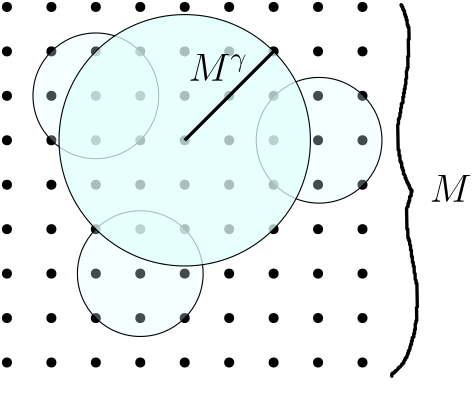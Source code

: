 <?xml version="1.0"?>
<!DOCTYPE ipe SYSTEM "ipe.dtd">
<ipe version="70218" creator="Ipe 7.2.24">
<info created="D:20230213170557" modified="D:20230213170557"/>
<ipestyle name="basic">
<symbol name="arrow/arc(spx)">
<path stroke="sym-stroke" fill="sym-stroke" pen="sym-pen">
0 0 m
-1 0.333 l
-1 -0.333 l
h
</path>
</symbol>
<symbol name="arrow/farc(spx)">
<path stroke="sym-stroke" fill="white" pen="sym-pen">
0 0 m
-1 0.333 l
-1 -0.333 l
h
</path>
</symbol>
<symbol name="arrow/ptarc(spx)">
<path stroke="sym-stroke" fill="sym-stroke" pen="sym-pen">
0 0 m
-1 0.333 l
-0.8 0 l
-1 -0.333 l
h
</path>
</symbol>
<symbol name="arrow/fptarc(spx)">
<path stroke="sym-stroke" fill="white" pen="sym-pen">
0 0 m
-1 0.333 l
-0.8 0 l
-1 -0.333 l
h
</path>
</symbol>
<symbol name="mark/circle(sx)" transformations="translations">
<path fill="sym-stroke">
0.6 0 0 0.6 0 0 e
0.4 0 0 0.4 0 0 e
</path>
</symbol>
<symbol name="mark/disk(sx)" transformations="translations">
<path fill="sym-stroke">
0.6 0 0 0.6 0 0 e
</path>
</symbol>
<symbol name="mark/fdisk(sfx)" transformations="translations">
<group>
<path fill="sym-fill">
0.5 0 0 0.5 0 0 e
</path>
<path fill="sym-stroke" fillrule="eofill">
0.6 0 0 0.6 0 0 e
0.4 0 0 0.4 0 0 e
</path>
</group>
</symbol>
<symbol name="mark/box(sx)" transformations="translations">
<path fill="sym-stroke" fillrule="eofill">
-0.6 -0.6 m
0.6 -0.6 l
0.6 0.6 l
-0.6 0.6 l
h
-0.4 -0.4 m
0.4 -0.4 l
0.4 0.4 l
-0.4 0.4 l
h
</path>
</symbol>
<symbol name="mark/square(sx)" transformations="translations">
<path fill="sym-stroke">
-0.6 -0.6 m
0.6 -0.6 l
0.6 0.6 l
-0.6 0.6 l
h
</path>
</symbol>
<symbol name="mark/fsquare(sfx)" transformations="translations">
<group>
<path fill="sym-fill">
-0.5 -0.5 m
0.5 -0.5 l
0.5 0.5 l
-0.5 0.5 l
h
</path>
<path fill="sym-stroke" fillrule="eofill">
-0.6 -0.6 m
0.6 -0.6 l
0.6 0.6 l
-0.6 0.6 l
h
-0.4 -0.4 m
0.4 -0.4 l
0.4 0.4 l
-0.4 0.4 l
h
</path>
</group>
</symbol>
<symbol name="mark/cross(sx)" transformations="translations">
<group>
<path fill="sym-stroke">
-0.43 -0.57 m
0.57 0.43 l
0.43 0.57 l
-0.57 -0.43 l
h
</path>
<path fill="sym-stroke">
-0.43 0.57 m
0.57 -0.43 l
0.43 -0.57 l
-0.57 0.43 l
h
</path>
</group>
</symbol>
<symbol name="arrow/fnormal(spx)">
<path stroke="sym-stroke" fill="white" pen="sym-pen">
0 0 m
-1 0.333 l
-1 -0.333 l
h
</path>
</symbol>
<symbol name="arrow/pointed(spx)">
<path stroke="sym-stroke" fill="sym-stroke" pen="sym-pen">
0 0 m
-1 0.333 l
-0.8 0 l
-1 -0.333 l
h
</path>
</symbol>
<symbol name="arrow/fpointed(spx)">
<path stroke="sym-stroke" fill="white" pen="sym-pen">
0 0 m
-1 0.333 l
-0.8 0 l
-1 -0.333 l
h
</path>
</symbol>
<symbol name="arrow/linear(spx)">
<path stroke="sym-stroke" pen="sym-pen">
-1 0.333 m
0 0 l
-1 -0.333 l
</path>
</symbol>
<symbol name="arrow/fdouble(spx)">
<path stroke="sym-stroke" fill="white" pen="sym-pen">
0 0 m
-1 0.333 l
-1 -0.333 l
h
-1 0 m
-2 0.333 l
-2 -0.333 l
h
</path>
</symbol>
<symbol name="arrow/double(spx)">
<path stroke="sym-stroke" fill="sym-stroke" pen="sym-pen">
0 0 m
-1 0.333 l
-1 -0.333 l
h
-1 0 m
-2 0.333 l
-2 -0.333 l
h
</path>
</symbol>
<symbol name="arrow/mid-normal(spx)">
<path stroke="sym-stroke" fill="sym-stroke" pen="sym-pen">
0.5 0 m
-0.5 0.333 l
-0.5 -0.333 l
h
</path>
</symbol>
<symbol name="arrow/mid-fnormal(spx)">
<path stroke="sym-stroke" fill="white" pen="sym-pen">
0.5 0 m
-0.5 0.333 l
-0.5 -0.333 l
h
</path>
</symbol>
<symbol name="arrow/mid-pointed(spx)">
<path stroke="sym-stroke" fill="sym-stroke" pen="sym-pen">
0.5 0 m
-0.5 0.333 l
-0.3 0 l
-0.5 -0.333 l
h
</path>
</symbol>
<symbol name="arrow/mid-fpointed(spx)">
<path stroke="sym-stroke" fill="white" pen="sym-pen">
0.5 0 m
-0.5 0.333 l
-0.3 0 l
-0.5 -0.333 l
h
</path>
</symbol>
<symbol name="arrow/mid-double(spx)">
<path stroke="sym-stroke" fill="sym-stroke" pen="sym-pen">
1 0 m
0 0.333 l
0 -0.333 l
h
0 0 m
-1 0.333 l
-1 -0.333 l
h
</path>
</symbol>
<symbol name="arrow/mid-fdouble(spx)">
<path stroke="sym-stroke" fill="white" pen="sym-pen">
1 0 m
0 0.333 l
0 -0.333 l
h
0 0 m
-1 0.333 l
-1 -0.333 l
h
</path>
</symbol>
<anglesize name="22.5 deg" value="22.5"/>
<anglesize name="30 deg" value="30"/>
<anglesize name="45 deg" value="45"/>
<anglesize name="60 deg" value="60"/>
<anglesize name="90 deg" value="90"/>
<arrowsize name="large" value="10"/>
<arrowsize name="small" value="5"/>
<arrowsize name="tiny" value="3"/>
<color name="blue" value="0 0 1"/>
<color name="brown" value="0.647 0.165 0.165"/>
<color name="darkblue" value="0 0 0.545"/>
<color name="darkcyan" value="0 0.545 0.545"/>
<color name="darkgray" value="0.663"/>
<color name="darkgreen" value="0 0.392 0"/>
<color name="darkmagenta" value="0.545 0 0.545"/>
<color name="darkorange" value="1 0.549 0"/>
<color name="darkred" value="0.545 0 0"/>
<color name="gold" value="1 0.843 0"/>
<color name="gray" value="0.745"/>
<color name="green" value="0 1 0"/>
<color name="lightblue" value="0.678 0.847 0.902"/>
<color name="lightcyan" value="0.878 1 1"/>
<color name="lightgray" value="0.827"/>
<color name="lightgreen" value="0.565 0.933 0.565"/>
<color name="lightyellow" value="1 1 0.878"/>
<color name="navy" value="0 0 0.502"/>
<color name="orange" value="1 0.647 0"/>
<color name="pink" value="1 0.753 0.796"/>
<color name="purple" value="0.627 0.125 0.941"/>
<color name="red" value="1 0 0"/>
<color name="seagreen" value="0.18 0.545 0.341"/>
<color name="turquoise" value="0.251 0.878 0.816"/>
<color name="violet" value="0.933 0.51 0.933"/>
<color name="yellow" value="1 1 0"/>
<dashstyle name="dash dot dotted" value="[4 2 1 2 1 2] 0"/>
<dashstyle name="dash dotted" value="[4 2 1 2] 0"/>
<dashstyle name="dashed" value="[4] 0"/>
<dashstyle name="dotted" value="[1 3] 0"/>
<gridsize name="10 pts (~3.5 mm)" value="10"/>
<gridsize name="14 pts (~5 mm)" value="14"/>
<gridsize name="16 pts (~6 mm)" value="16"/>
<gridsize name="20 pts (~7 mm)" value="20"/>
<gridsize name="28 pts (~10 mm)" value="28"/>
<gridsize name="32 pts (~12 mm)" value="32"/>
<gridsize name="4 pts" value="4"/>
<gridsize name="56 pts (~20 mm)" value="56"/>
<gridsize name="8 pts (~3 mm)" value="8"/>
<opacity name="10%" value="0.1"/>
<opacity name="30%" value="0.3"/>
<opacity name="50%" value="0.5"/>
<opacity name="75%" value="0.75"/>
<pen name="fat" value="1.2"/>
<pen name="heavier" value="0.8"/>
<pen name="ultrafat" value="2"/>
<symbolsize name="large" value="5"/>
<symbolsize name="small" value="2"/>
<symbolsize name="tiny" value="1.1"/>
<textsize name="Huge" value="\Huge"/>
<textsize name="LARGE" value="\LARGE"/>
<textsize name="Large" value="\Large"/>
<textsize name="footnote" value="\footnotesize"/>
<textsize name="huge" value="\huge"/>
<textsize name="large" value="\large"/>
<textsize name="small" value="\small"/>
<textsize name="tiny" value="\tiny"/>
<textstyle name="center" begin="\begin{center}" end="\end{center}"/>
<textstyle name="item" begin="\begin{itemize}\item{}" end="\end{itemize}"/>
<textstyle name="itemize" begin="\begin{itemize}" end="\end{itemize}"/>
<tiling name="falling" angle="-60" step="4" width="1"/>
<tiling name="rising" angle="30" step="4" width="1"/>
</ipestyle>
<page>
<layer name="alpha"/>
<view layers="alpha" active="alpha"/>
<use layer="alpha" name="mark/disk(sx)" pos="128 768" size="normal" stroke="black"/>
<use name="mark/disk(sx)" pos="128 752" size="normal" stroke="black"/>
<use name="mark/disk(sx)" pos="128 736" size="normal" stroke="black"/>
<use name="mark/disk(sx)" pos="128 720" size="normal" stroke="black"/>
<use name="mark/disk(sx)" pos="128 704" size="normal" stroke="black"/>
<use name="mark/disk(sx)" pos="128 688" size="normal" stroke="black"/>
<use name="mark/disk(sx)" pos="128 672" size="normal" stroke="black"/>
<use name="mark/disk(sx)" pos="128 656" size="normal" stroke="black"/>
<use name="mark/disk(sx)" pos="128 640" size="normal" stroke="black"/>
<use matrix="1 0 0 1 16 0" name="mark/disk(sx)" pos="128 768" size="normal" stroke="black"/>
<use matrix="1 0 0 1 16 0" name="mark/disk(sx)" pos="128 752" size="normal" stroke="black"/>
<use matrix="1 0 0 1 16 0" name="mark/disk(sx)" pos="128 736" size="normal" stroke="black"/>
<use matrix="1 0 0 1 16 0" name="mark/disk(sx)" pos="128 720" size="normal" stroke="black"/>
<use matrix="1 0 0 1 16 0" name="mark/disk(sx)" pos="128 704" size="normal" stroke="black"/>
<use matrix="1 0 0 1 16 0" name="mark/disk(sx)" pos="128 688" size="normal" stroke="black"/>
<use matrix="1 0 0 1 16 0" name="mark/disk(sx)" pos="128 672" size="normal" stroke="black"/>
<use matrix="1 0 0 1 16 0" name="mark/disk(sx)" pos="128 656" size="normal" stroke="black"/>
<use matrix="1 0 0 1 16 0" name="mark/disk(sx)" pos="128 640" size="normal" stroke="black"/>
<use matrix="1 0 0 1 32 0" name="mark/disk(sx)" pos="128 768" size="normal" stroke="black"/>
<use matrix="1 0 0 1 32 0" name="mark/disk(sx)" pos="128 752" size="normal" stroke="black"/>
<use matrix="1 0 0 1 32 0" name="mark/disk(sx)" pos="128 736" size="normal" stroke="black"/>
<use matrix="1 0 0 1 32 0" name="mark/disk(sx)" pos="128 720" size="normal" stroke="black"/>
<use matrix="1 0 0 1 32 0" name="mark/disk(sx)" pos="128 704" size="normal" stroke="black"/>
<use matrix="1 0 0 1 32 0" name="mark/disk(sx)" pos="128 688" size="normal" stroke="black"/>
<use matrix="1 0 0 1 32 0" name="mark/disk(sx)" pos="128 672" size="normal" stroke="black"/>
<use matrix="1 0 0 1 32 0" name="mark/disk(sx)" pos="128 656" size="normal" stroke="black"/>
<use matrix="1 0 0 1 32 0" name="mark/disk(sx)" pos="128 640" size="normal" stroke="black"/>
<use matrix="1 0 0 1 48 0" name="mark/disk(sx)" pos="128 768" size="normal" stroke="black"/>
<use matrix="1 0 0 1 48 0" name="mark/disk(sx)" pos="128 752" size="normal" stroke="black"/>
<use matrix="1 0 0 1 48 0" name="mark/disk(sx)" pos="128 736" size="normal" stroke="black"/>
<use matrix="1 0 0 1 48 0" name="mark/disk(sx)" pos="128 720" size="normal" stroke="black"/>
<use matrix="1 0 0 1 48 0" name="mark/disk(sx)" pos="128 704" size="normal" stroke="black"/>
<use matrix="1 0 0 1 48 0" name="mark/disk(sx)" pos="128 688" size="normal" stroke="black"/>
<use matrix="1 0 0 1 48 0" name="mark/disk(sx)" pos="128 672" size="normal" stroke="black"/>
<use matrix="1 0 0 1 48 0" name="mark/disk(sx)" pos="128 656" size="normal" stroke="black"/>
<use matrix="1 0 0 1 48 0" name="mark/disk(sx)" pos="128 640" size="normal" stroke="black"/>
<use matrix="1 0 0 1 64 0" name="mark/disk(sx)" pos="128 768" size="normal" stroke="black"/>
<use matrix="1 0 0 1 64 0" name="mark/disk(sx)" pos="128 752" size="normal" stroke="black"/>
<use matrix="1 0 0 1 64 0" name="mark/disk(sx)" pos="128 736" size="normal" stroke="black"/>
<use matrix="1 0 0 1 64 0" name="mark/disk(sx)" pos="128 720" size="normal" stroke="black"/>
<use matrix="1 0 0 1 64 0" name="mark/disk(sx)" pos="128 704" size="normal" stroke="black"/>
<use matrix="1 0 0 1 64 0" name="mark/disk(sx)" pos="128 688" size="normal" stroke="black"/>
<use matrix="1 0 0 1 64 0" name="mark/disk(sx)" pos="128 672" size="normal" stroke="black"/>
<use matrix="1 0 0 1 64 0" name="mark/disk(sx)" pos="128 656" size="normal" stroke="black"/>
<use matrix="1 0 0 1 64 0" name="mark/disk(sx)" pos="128 640" size="normal" stroke="black"/>
<use matrix="1 0 0 1 80 0" name="mark/disk(sx)" pos="128 768" size="normal" stroke="black"/>
<use matrix="1 0 0 1 80 0" name="mark/disk(sx)" pos="128 752" size="normal" stroke="black"/>
<use matrix="1 0 0 1 80 0" name="mark/disk(sx)" pos="128 736" size="normal" stroke="black"/>
<use matrix="1 0 0 1 80 0" name="mark/disk(sx)" pos="128 720" size="normal" stroke="black"/>
<use matrix="1 0 0 1 80 0" name="mark/disk(sx)" pos="128 704" size="normal" stroke="black"/>
<use matrix="1 0 0 1 80 0" name="mark/disk(sx)" pos="128 688" size="normal" stroke="black"/>
<use matrix="1 0 0 1 80 0" name="mark/disk(sx)" pos="128 672" size="normal" stroke="black"/>
<use matrix="1 0 0 1 80 0" name="mark/disk(sx)" pos="128 656" size="normal" stroke="black"/>
<use matrix="1 0 0 1 80 0" name="mark/disk(sx)" pos="128 640" size="normal" stroke="black"/>
<use matrix="1 0 0 1 96 0" name="mark/disk(sx)" pos="128 768" size="normal" stroke="black"/>
<use matrix="1 0 0 1 96 0" name="mark/disk(sx)" pos="128 752" size="normal" stroke="black"/>
<use matrix="1 0 0 1 96 0" name="mark/disk(sx)" pos="128 736" size="normal" stroke="black"/>
<use matrix="1 0 0 1 96 0" name="mark/disk(sx)" pos="128 720" size="normal" stroke="black"/>
<use matrix="1 0 0 1 96 0" name="mark/disk(sx)" pos="128 704" size="normal" stroke="black"/>
<use matrix="1 0 0 1 96 0" name="mark/disk(sx)" pos="128 688" size="normal" stroke="black"/>
<use matrix="1 0 0 1 96 0" name="mark/disk(sx)" pos="128 672" size="normal" stroke="black"/>
<use matrix="1 0 0 1 96 0" name="mark/disk(sx)" pos="128 656" size="normal" stroke="black"/>
<use matrix="1 0 0 1 96 0" name="mark/disk(sx)" pos="128 640" size="normal" stroke="black"/>
<use matrix="1 0 0 1 112 0" name="mark/disk(sx)" pos="128 768" size="normal" stroke="black"/>
<use matrix="1 0 0 1 112 0" name="mark/disk(sx)" pos="128 752" size="normal" stroke="black"/>
<use matrix="1 0 0 1 112 0" name="mark/disk(sx)" pos="128 736" size="normal" stroke="black"/>
<use matrix="1 0 0 1 112 0" name="mark/disk(sx)" pos="128 720" size="normal" stroke="black"/>
<use matrix="1 0 0 1 112 0" name="mark/disk(sx)" pos="128 704" size="normal" stroke="black"/>
<use matrix="1 0 0 1 112 0" name="mark/disk(sx)" pos="128 688" size="normal" stroke="black"/>
<use matrix="1 0 0 1 112 0" name="mark/disk(sx)" pos="128 672" size="normal" stroke="black"/>
<use matrix="1 0 0 1 112 0" name="mark/disk(sx)" pos="128 656" size="normal" stroke="black"/>
<use matrix="1 0 0 1 112 0" name="mark/disk(sx)" pos="128 640" size="normal" stroke="black"/>
<use matrix="1 0 0 1 128 0" name="mark/disk(sx)" pos="128 768" size="normal" stroke="black"/>
<use matrix="1 0 0 1 128 0" name="mark/disk(sx)" pos="128 752" size="normal" stroke="black"/>
<use matrix="1 0 0 1 128 0" name="mark/disk(sx)" pos="128 736" size="normal" stroke="black"/>
<use matrix="1 0 0 1 128 0" name="mark/disk(sx)" pos="128 720" size="normal" stroke="black"/>
<use matrix="1 0 0 1 128 0" name="mark/disk(sx)" pos="128 704" size="normal" stroke="black"/>
<use matrix="1 0 0 1 128 0" name="mark/disk(sx)" pos="128 688" size="normal" stroke="black"/>
<use matrix="1 0 0 1 128 0" name="mark/disk(sx)" pos="128 672" size="normal" stroke="black"/>
<use matrix="1 0 0 1 128 0" name="mark/disk(sx)" pos="128 656" size="normal" stroke="black"/>
<use matrix="1 0 0 1 128 0" name="mark/disk(sx)" pos="128 640" size="normal" stroke="black"/>
<path stroke="black" fill="lightcyan" opacity="30%" stroke-opacity="opaque">
22.6274 0 0 22.6274 160 736 e
</path>
<path matrix="1 0 0 1 0.379174 0" stroke="black" fill="lightcyan" opacity="30%" stroke-opacity="opaque">
22.6274 0 0 22.6274 240 720 e
</path>
<path stroke="black" fill="lightcyan" opacity="30%" stroke-opacity="opaque">
22.6274 0 0 22.6274 176 672 e
</path>
<path stroke="black" fill="lightcyan" opacity="75%" stroke-opacity="opaque">
45.2548 0 0 45.2548 192 720 e
</path>
<path stroke="black" fill="lightcyan" pen="fat" opacity="75%" stroke-opacity="opaque">
192 720 m
224 752
224 752 c
</path>
<text matrix="1 0 0 1 -1.89587 -1.51669" transformations="translations" pos="195.246 742.971" stroke="black" type="label" width="21.298" height="9.803" depth="0" valign="baseline" size="Large" style="math">M^\gamma</text>
<path stroke="black" pen="fat">
240 624 m
240 624 l
</path>
<path matrix="-0.0186821 0.999825 -0.999825 -0.0186821 899.469 519.852" stroke="black" pen="fat" cap="1" join="1">
127.013 630.639 m
127.889 630.639 l
127.889 630.348 l
128.181 630.348 l
128.181 629.764 l
128.472 629.764 l
128.472 629.472 l
128.764 629.472 l
128.764 629.18 l
129.056 629.18 l
129.056 628.888 l
129.64 628.304 l
129.932 628.304 l
129.932 628.013 l
130.224 628.013 l
130.224 627.721 l
130.807 627.137 l
131.099 627.137 l
131.099 626.845 l
131.391 626.845 l
131.683 626.553 l
131.683 626.261 l
132.267 626.261 l
132.559 625.97 l
132.85 625.97 l
132.85 625.678 l
133.434 625.678 l
133.434 625.386 l
133.726 625.386 l
133.726 625.094 l
134.31 625.094 l
134.602 624.802 l
135.185 624.802 l
135.185 624.51 l
136.061 624.51 l
136.061 624.218 l
136.353 624.218 l
136.645 623.927 l
137.52 623.927 l
137.812 623.635 l
138.396 623.635 l
138.396 623.343 l
139.563 623.343 l
139.563 623.051 l
140.731 623.051 l
140.731 622.759 l
141.023 622.759 l
141.023 622.467 l
142.19 622.467 l
142.19 622.175 l
143.649 622.175 l
143.649 621.883 l
145.692 621.883 l
145.984 621.592 l
146.86 621.592 l
146.86 621.3 l
151.53 621.3 l
151.822 621.008 l
160.286 621.008 l
160.286 621.3 l
161.453 621.3 l
161.745 621.592 l
163.788 621.592 l
164.08 621.883 l
166.415 621.883 l
166.415 622.175 l
167.874 622.175 l
167.874 622.467 l
169.917 622.467 l
169.917 622.759 l
172.252 622.759 l
172.252 623.051 l
174.003 623.051 l
174.295 623.343 l
175.755 623.343 l
175.755 623.635 l
176.63 623.635 l
176.63 623.927 l
179.841 623.927 l
179.841 624.218 l
187.429 624.218 l
187.721 623.927 l
188.013 623.927 l
188.013 623.635 l
189.18 623.635 l
189.18 623.343 l
190.056 623.343 l
190.056 623.051 l
191.515 623.051 l
191.515 622.759 l
191.807 622.759 l
191.807 622.467 l
193.266 622.467 l
193.266 622.175 l
193.85 622.175 l
193.85 622.467 l
194.142 622.467 l
194.142 622.759 l
194.726 622.759 l
194.726 623.051 l
195.601 623.051 l
195.601 623.343 l
196.185 623.343 l
196.185 623.635 l
196.769 623.635 l
196.769 623.927 l
197.353 623.927 l
197.644 624.218 l
198.228 624.218 l
198.228 624.51 l
199.104 624.51 l
199.396 624.802 l
199.687 624.802 l
199.687 625.094 l
201.147 625.094 l
201.147 625.386 l
202.022 625.386 l
202.022 625.678 l
203.774 625.678 l
203.774 625.97 l
204.357 625.97 l
204.357 626.261 l
206.4 626.261 l
206.4 626.553 l
208.443 626.553 l
208.443 626.845 l
217.491 626.845 l
217.783 626.553 l
219.534 626.553 l
219.534 626.261 l
220.118 626.261 l
220.41 625.97 l
221.577 625.97 l
221.869 625.678 l
223.328 625.678 l
223.62 625.386 l
225.08 625.386 l
225.08 625.094 l
225.372 625.094 l
225.372 624.802 l
227.415 624.802 l
227.415 624.51 l
228.874 624.51 l
228.874 624.218 l
230.333 624.218 l
230.333 623.927 l
231.501 623.927 l
232.084 623.635 l
233.836 623.635 l
234.127 623.343 l
236.754 623.343 l
237.046 623.051 l
237.922 623.051 l
237.922 622.759 l
242.008 622.759 l
242.008 622.467 l
248.137 622.467 l
248.137 622.175 l
252.515 622.175 l
252.515 622.467 l
253.391 622.467 l
253.391 622.759 l
255.142 622.759 l
255.142 623.051 l
256.309 623.051 l
256.309 623.343 l
257.185 623.343 l
257.185 623.635 l
258.352 623.635 l
258.352 623.927 l
258.936 623.927 l
258.936 624.218 l
259.812 624.218 l
259.812 624.51 l
260.395 624.51 l
260.395 624.802 l
260.687 624.802 l
</path>
<text matrix="1 0 0 1 84.9273 -45.1323" transformations="translations" pos="195.246 742.971" stroke="black" type="label" width="15.088" height="9.803" depth="0" valign="baseline" size="Large" style="math">M</text>
</page>
</ipe>
